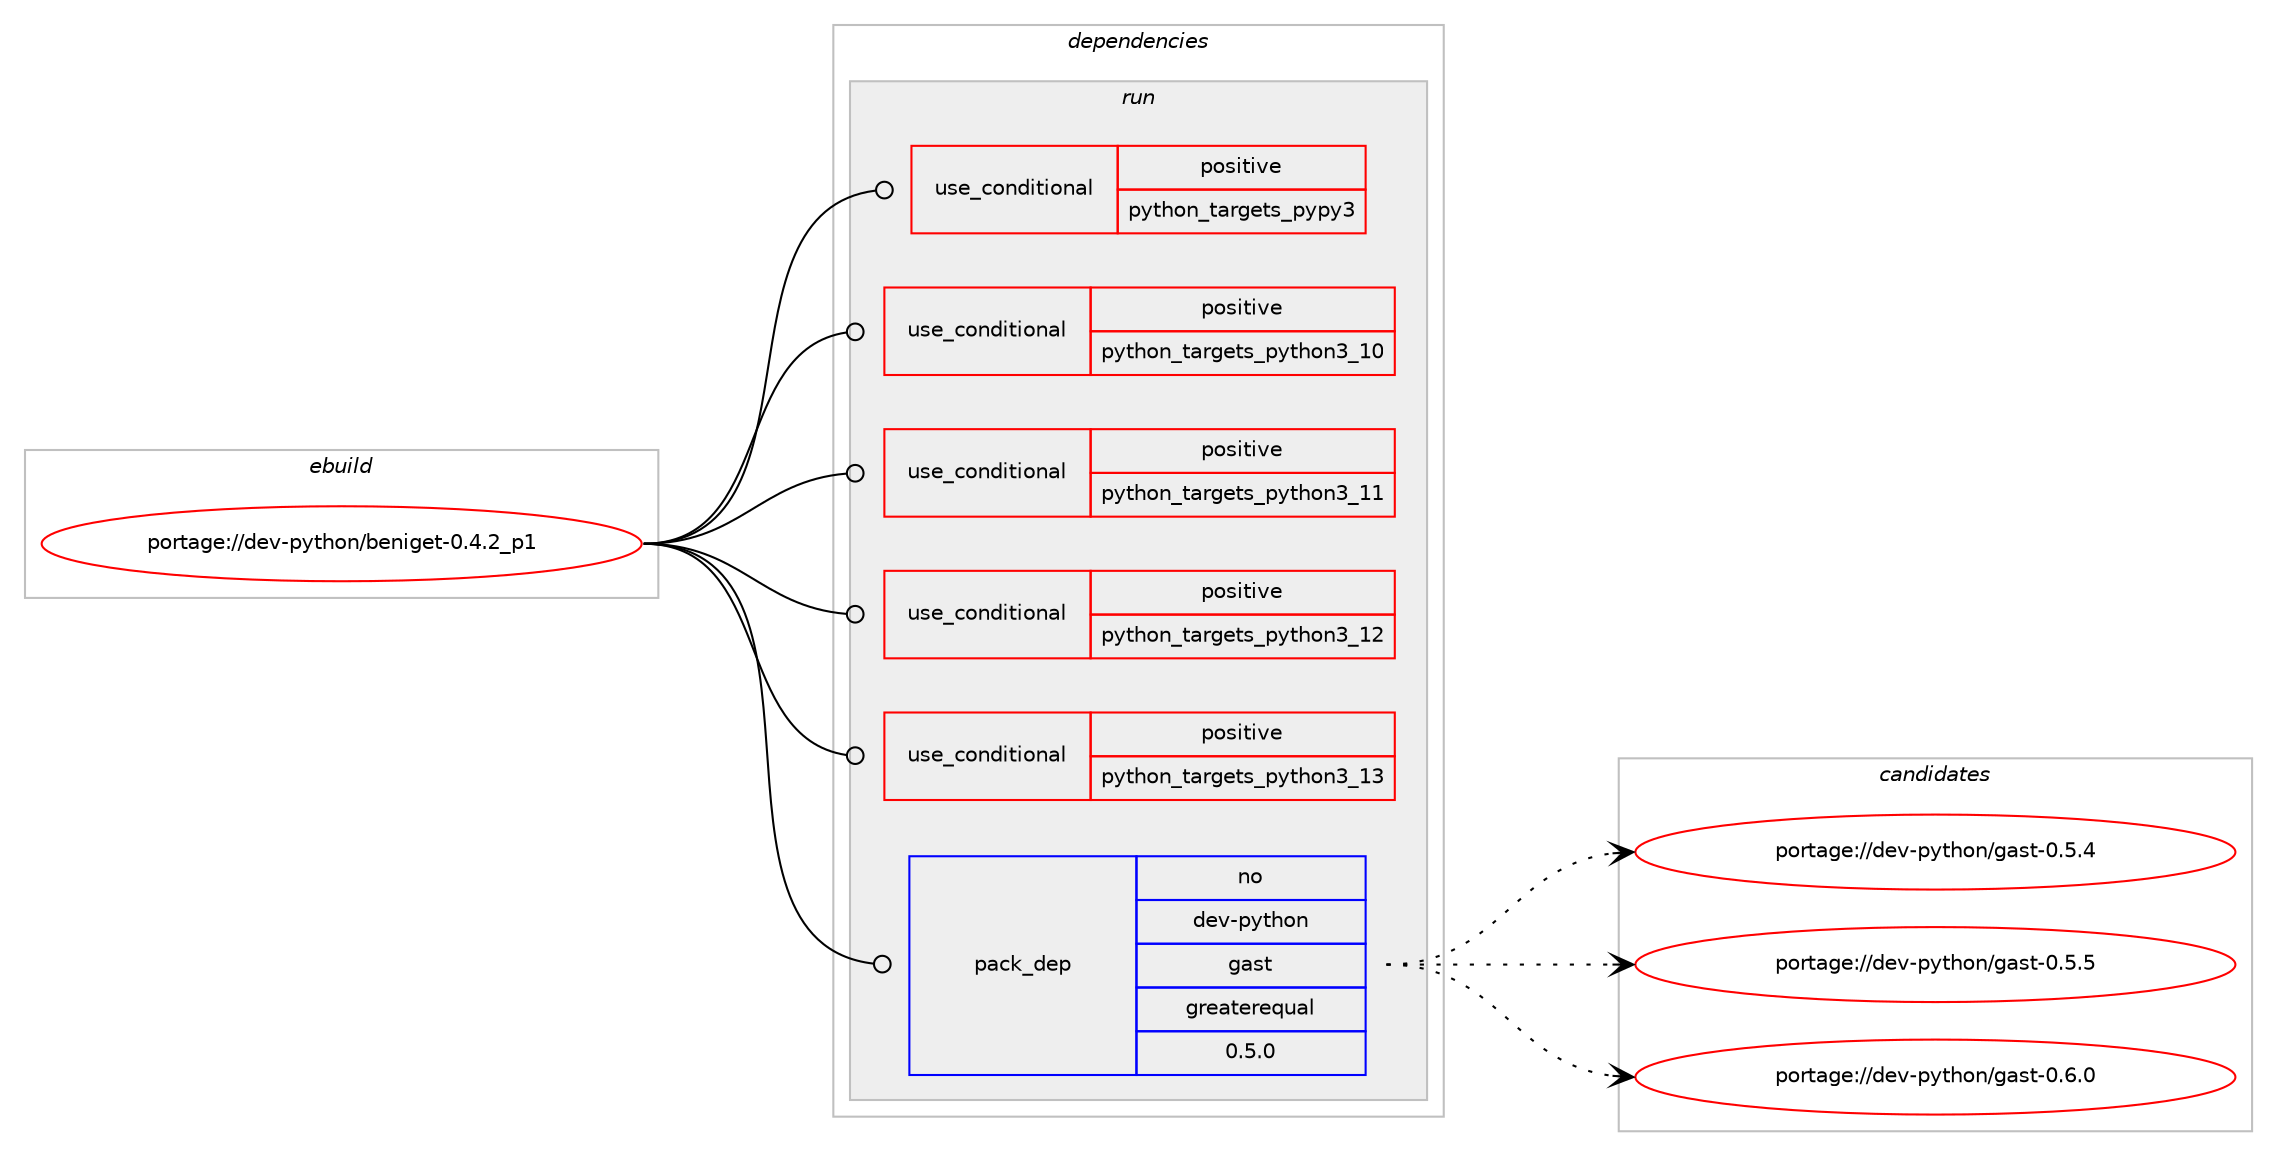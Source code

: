 digraph prolog {

# *************
# Graph options
# *************

newrank=true;
concentrate=true;
compound=true;
graph [rankdir=LR,fontname=Helvetica,fontsize=10,ranksep=1.5];#, ranksep=2.5, nodesep=0.2];
edge  [arrowhead=vee];
node  [fontname=Helvetica,fontsize=10];

# **********
# The ebuild
# **********

subgraph cluster_leftcol {
color=gray;
rank=same;
label=<<i>ebuild</i>>;
id [label="portage://dev-python/beniget-0.4.2_p1", color=red, width=4, href="../dev-python/beniget-0.4.2_p1.svg"];
}

# ****************
# The dependencies
# ****************

subgraph cluster_midcol {
color=gray;
label=<<i>dependencies</i>>;
subgraph cluster_compile {
fillcolor="#eeeeee";
style=filled;
label=<<i>compile</i>>;
}
subgraph cluster_compileandrun {
fillcolor="#eeeeee";
style=filled;
label=<<i>compile and run</i>>;
}
subgraph cluster_run {
fillcolor="#eeeeee";
style=filled;
label=<<i>run</i>>;
subgraph cond30349 {
dependency71596 [label=<<TABLE BORDER="0" CELLBORDER="1" CELLSPACING="0" CELLPADDING="4"><TR><TD ROWSPAN="3" CELLPADDING="10">use_conditional</TD></TR><TR><TD>positive</TD></TR><TR><TD>python_targets_pypy3</TD></TR></TABLE>>, shape=none, color=red];
# *** BEGIN UNKNOWN DEPENDENCY TYPE (TODO) ***
# dependency71596 -> package_dependency(portage://dev-python/beniget-0.4.2_p1,run,no,dev-python,pypy3,none,[,,],any_same_slot,[])
# *** END UNKNOWN DEPENDENCY TYPE (TODO) ***

}
id:e -> dependency71596:w [weight=20,style="solid",arrowhead="odot"];
subgraph cond30350 {
dependency71597 [label=<<TABLE BORDER="0" CELLBORDER="1" CELLSPACING="0" CELLPADDING="4"><TR><TD ROWSPAN="3" CELLPADDING="10">use_conditional</TD></TR><TR><TD>positive</TD></TR><TR><TD>python_targets_python3_10</TD></TR></TABLE>>, shape=none, color=red];
# *** BEGIN UNKNOWN DEPENDENCY TYPE (TODO) ***
# dependency71597 -> package_dependency(portage://dev-python/beniget-0.4.2_p1,run,no,dev-lang,python,none,[,,],[slot(3.10)],[])
# *** END UNKNOWN DEPENDENCY TYPE (TODO) ***

}
id:e -> dependency71597:w [weight=20,style="solid",arrowhead="odot"];
subgraph cond30351 {
dependency71598 [label=<<TABLE BORDER="0" CELLBORDER="1" CELLSPACING="0" CELLPADDING="4"><TR><TD ROWSPAN="3" CELLPADDING="10">use_conditional</TD></TR><TR><TD>positive</TD></TR><TR><TD>python_targets_python3_11</TD></TR></TABLE>>, shape=none, color=red];
# *** BEGIN UNKNOWN DEPENDENCY TYPE (TODO) ***
# dependency71598 -> package_dependency(portage://dev-python/beniget-0.4.2_p1,run,no,dev-lang,python,none,[,,],[slot(3.11)],[])
# *** END UNKNOWN DEPENDENCY TYPE (TODO) ***

}
id:e -> dependency71598:w [weight=20,style="solid",arrowhead="odot"];
subgraph cond30352 {
dependency71599 [label=<<TABLE BORDER="0" CELLBORDER="1" CELLSPACING="0" CELLPADDING="4"><TR><TD ROWSPAN="3" CELLPADDING="10">use_conditional</TD></TR><TR><TD>positive</TD></TR><TR><TD>python_targets_python3_12</TD></TR></TABLE>>, shape=none, color=red];
# *** BEGIN UNKNOWN DEPENDENCY TYPE (TODO) ***
# dependency71599 -> package_dependency(portage://dev-python/beniget-0.4.2_p1,run,no,dev-lang,python,none,[,,],[slot(3.12)],[])
# *** END UNKNOWN DEPENDENCY TYPE (TODO) ***

}
id:e -> dependency71599:w [weight=20,style="solid",arrowhead="odot"];
subgraph cond30353 {
dependency71600 [label=<<TABLE BORDER="0" CELLBORDER="1" CELLSPACING="0" CELLPADDING="4"><TR><TD ROWSPAN="3" CELLPADDING="10">use_conditional</TD></TR><TR><TD>positive</TD></TR><TR><TD>python_targets_python3_13</TD></TR></TABLE>>, shape=none, color=red];
# *** BEGIN UNKNOWN DEPENDENCY TYPE (TODO) ***
# dependency71600 -> package_dependency(portage://dev-python/beniget-0.4.2_p1,run,no,dev-lang,python,none,[,,],[slot(3.13)],[])
# *** END UNKNOWN DEPENDENCY TYPE (TODO) ***

}
id:e -> dependency71600:w [weight=20,style="solid",arrowhead="odot"];
subgraph pack40038 {
dependency71601 [label=<<TABLE BORDER="0" CELLBORDER="1" CELLSPACING="0" CELLPADDING="4" WIDTH="220"><TR><TD ROWSPAN="6" CELLPADDING="30">pack_dep</TD></TR><TR><TD WIDTH="110">no</TD></TR><TR><TD>dev-python</TD></TR><TR><TD>gast</TD></TR><TR><TD>greaterequal</TD></TR><TR><TD>0.5.0</TD></TR></TABLE>>, shape=none, color=blue];
}
id:e -> dependency71601:w [weight=20,style="solid",arrowhead="odot"];
}
}

# **************
# The candidates
# **************

subgraph cluster_choices {
rank=same;
color=gray;
label=<<i>candidates</i>>;

subgraph choice40038 {
color=black;
nodesep=1;
choice100101118451121211161041111104710397115116454846534652 [label="portage://dev-python/gast-0.5.4", color=red, width=4,href="../dev-python/gast-0.5.4.svg"];
choice100101118451121211161041111104710397115116454846534653 [label="portage://dev-python/gast-0.5.5", color=red, width=4,href="../dev-python/gast-0.5.5.svg"];
choice100101118451121211161041111104710397115116454846544648 [label="portage://dev-python/gast-0.6.0", color=red, width=4,href="../dev-python/gast-0.6.0.svg"];
dependency71601:e -> choice100101118451121211161041111104710397115116454846534652:w [style=dotted,weight="100"];
dependency71601:e -> choice100101118451121211161041111104710397115116454846534653:w [style=dotted,weight="100"];
dependency71601:e -> choice100101118451121211161041111104710397115116454846544648:w [style=dotted,weight="100"];
}
}

}
